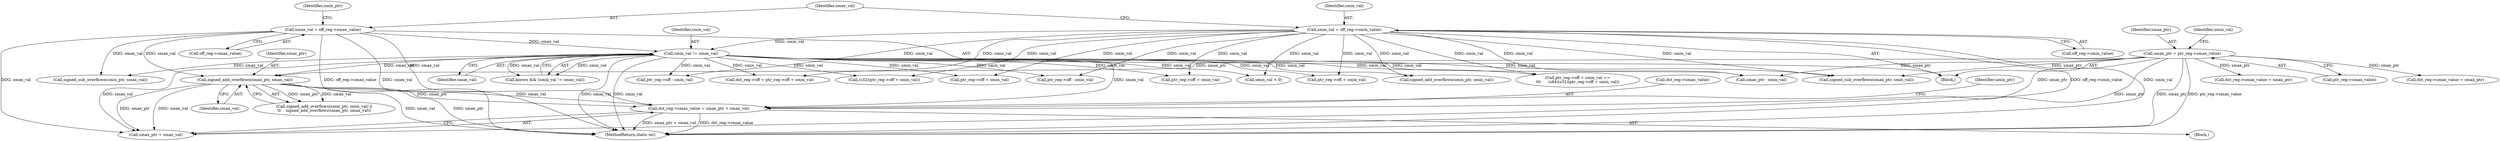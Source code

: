 digraph "0_linux_bb7f0f989ca7de1153bd128a40a71709e339fa03@integer" {
"1000445" [label="(Call,dst_reg->smax_value = smax_ptr + smax_val)"];
"1000154" [label="(Call,smax_ptr = ptr_reg->smax_value)"];
"1000422" [label="(Call,signed_add_overflows(smax_ptr, smax_val))"];
"1000206" [label="(Call,smin_val != smax_val)"];
"1000136" [label="(Call,smin_val = off_reg->smin_value)"];
"1000142" [label="(Call,smax_val = off_reg->smax_value)"];
"1000204" [label="(Call,known && (smin_val != smax_val))"];
"1000422" [label="(Call,signed_add_overflows(smax_ptr, smax_val))"];
"1000137" [label="(Identifier,smin_val)"];
"1000731" [label="(Call,smin_val < 0)"];
"1000404" [label="(Call,ptr_reg->off + smin_val)"];
"1000419" [label="(Call,signed_add_overflows(smin_ptr, smin_val))"];
"1000149" [label="(Identifier,smin_ptr)"];
"1000121" [label="(Block,)"];
"1000365" [label="(Call,(s32)(ptr_reg->off + smin_val))"];
"1000588" [label="(Call,dst_reg->smax_value = smax_ptr)"];
"1000156" [label="(Call,ptr_reg->smax_value)"];
"1000621" [label="(Call,ptr_reg->off - smin_val)"];
"1000449" [label="(Call,smax_ptr + smax_val)"];
"1000208" [label="(Identifier,smax_val)"];
"1000400" [label="(Call,dst_reg->off = ptr_reg->off + smin_val)"];
"1000666" [label="(Call,smax_ptr - smin_val)"];
"1000446" [label="(Call,dst_reg->smax_value)"];
"1000358" [label="(Call,ptr_reg->off + smin_val)"];
"1000367" [label="(Call,ptr_reg->off + smin_val)"];
"1000161" [label="(Identifier,umin_val)"];
"1000424" [label="(Identifier,smax_val)"];
"1000143" [label="(Identifier,smax_val)"];
"1000418" [label="(Call,signed_add_overflows(smin_ptr, smin_val) ||\n\t\t    signed_add_overflows(smax_ptr, smax_val))"];
"1000136" [label="(Call,smin_val = off_reg->smin_value)"];
"1000797" [label="(MethodReturn,static int)"];
"1000378" [label="(Call,dst_reg->smax_value = smax_ptr)"];
"1000639" [label="(Call,signed_sub_overflows(smax_ptr, smin_val))"];
"1000636" [label="(Call,signed_sub_overflows(smin_ptr, smax_val))"];
"1000155" [label="(Identifier,smax_ptr)"];
"1000437" [label="(Block,)"];
"1000138" [label="(Call,off_reg->smin_value)"];
"1000357" [label="(Call,ptr_reg->off + smin_val ==\n\t\t\t      (s64)(s32)(ptr_reg->off + smin_val))"];
"1000445" [label="(Call,dst_reg->smax_value = smax_ptr + smax_val)"];
"1000568" [label="(Call,ptr_reg->off - smin_val)"];
"1000206" [label="(Call,smin_val != smax_val)"];
"1000154" [label="(Call,smax_ptr = ptr_reg->smax_value)"];
"1000142" [label="(Call,smax_val = off_reg->smax_value)"];
"1000207" [label="(Identifier,smin_val)"];
"1000423" [label="(Identifier,smax_ptr)"];
"1000456" [label="(Identifier,umin_ptr)"];
"1000144" [label="(Call,off_reg->smax_value)"];
"1000445" -> "1000437"  [label="AST: "];
"1000445" -> "1000449"  [label="CFG: "];
"1000446" -> "1000445"  [label="AST: "];
"1000449" -> "1000445"  [label="AST: "];
"1000456" -> "1000445"  [label="CFG: "];
"1000445" -> "1000797"  [label="DDG: dst_reg->smax_value"];
"1000445" -> "1000797"  [label="DDG: smax_ptr + smax_val"];
"1000154" -> "1000445"  [label="DDG: smax_ptr"];
"1000422" -> "1000445"  [label="DDG: smax_ptr"];
"1000422" -> "1000445"  [label="DDG: smax_val"];
"1000206" -> "1000445"  [label="DDG: smax_val"];
"1000142" -> "1000445"  [label="DDG: smax_val"];
"1000154" -> "1000121"  [label="AST: "];
"1000154" -> "1000156"  [label="CFG: "];
"1000155" -> "1000154"  [label="AST: "];
"1000156" -> "1000154"  [label="AST: "];
"1000161" -> "1000154"  [label="CFG: "];
"1000154" -> "1000797"  [label="DDG: smax_ptr"];
"1000154" -> "1000797"  [label="DDG: ptr_reg->smax_value"];
"1000154" -> "1000378"  [label="DDG: smax_ptr"];
"1000154" -> "1000422"  [label="DDG: smax_ptr"];
"1000154" -> "1000449"  [label="DDG: smax_ptr"];
"1000154" -> "1000588"  [label="DDG: smax_ptr"];
"1000154" -> "1000639"  [label="DDG: smax_ptr"];
"1000154" -> "1000666"  [label="DDG: smax_ptr"];
"1000422" -> "1000418"  [label="AST: "];
"1000422" -> "1000424"  [label="CFG: "];
"1000423" -> "1000422"  [label="AST: "];
"1000424" -> "1000422"  [label="AST: "];
"1000418" -> "1000422"  [label="CFG: "];
"1000422" -> "1000797"  [label="DDG: smax_ptr"];
"1000422" -> "1000797"  [label="DDG: smax_val"];
"1000422" -> "1000418"  [label="DDG: smax_ptr"];
"1000422" -> "1000418"  [label="DDG: smax_val"];
"1000206" -> "1000422"  [label="DDG: smax_val"];
"1000142" -> "1000422"  [label="DDG: smax_val"];
"1000422" -> "1000449"  [label="DDG: smax_ptr"];
"1000422" -> "1000449"  [label="DDG: smax_val"];
"1000206" -> "1000204"  [label="AST: "];
"1000206" -> "1000208"  [label="CFG: "];
"1000207" -> "1000206"  [label="AST: "];
"1000208" -> "1000206"  [label="AST: "];
"1000204" -> "1000206"  [label="CFG: "];
"1000206" -> "1000797"  [label="DDG: smax_val"];
"1000206" -> "1000797"  [label="DDG: smin_val"];
"1000206" -> "1000204"  [label="DDG: smin_val"];
"1000206" -> "1000204"  [label="DDG: smax_val"];
"1000136" -> "1000206"  [label="DDG: smin_val"];
"1000142" -> "1000206"  [label="DDG: smax_val"];
"1000206" -> "1000357"  [label="DDG: smin_val"];
"1000206" -> "1000358"  [label="DDG: smin_val"];
"1000206" -> "1000365"  [label="DDG: smin_val"];
"1000206" -> "1000367"  [label="DDG: smin_val"];
"1000206" -> "1000400"  [label="DDG: smin_val"];
"1000206" -> "1000404"  [label="DDG: smin_val"];
"1000206" -> "1000419"  [label="DDG: smin_val"];
"1000206" -> "1000449"  [label="DDG: smax_val"];
"1000206" -> "1000568"  [label="DDG: smin_val"];
"1000206" -> "1000621"  [label="DDG: smin_val"];
"1000206" -> "1000636"  [label="DDG: smax_val"];
"1000206" -> "1000639"  [label="DDG: smin_val"];
"1000206" -> "1000666"  [label="DDG: smin_val"];
"1000206" -> "1000731"  [label="DDG: smin_val"];
"1000136" -> "1000121"  [label="AST: "];
"1000136" -> "1000138"  [label="CFG: "];
"1000137" -> "1000136"  [label="AST: "];
"1000138" -> "1000136"  [label="AST: "];
"1000143" -> "1000136"  [label="CFG: "];
"1000136" -> "1000797"  [label="DDG: off_reg->smin_value"];
"1000136" -> "1000797"  [label="DDG: smin_val"];
"1000136" -> "1000357"  [label="DDG: smin_val"];
"1000136" -> "1000358"  [label="DDG: smin_val"];
"1000136" -> "1000365"  [label="DDG: smin_val"];
"1000136" -> "1000367"  [label="DDG: smin_val"];
"1000136" -> "1000400"  [label="DDG: smin_val"];
"1000136" -> "1000404"  [label="DDG: smin_val"];
"1000136" -> "1000419"  [label="DDG: smin_val"];
"1000136" -> "1000568"  [label="DDG: smin_val"];
"1000136" -> "1000621"  [label="DDG: smin_val"];
"1000136" -> "1000639"  [label="DDG: smin_val"];
"1000136" -> "1000666"  [label="DDG: smin_val"];
"1000136" -> "1000731"  [label="DDG: smin_val"];
"1000142" -> "1000121"  [label="AST: "];
"1000142" -> "1000144"  [label="CFG: "];
"1000143" -> "1000142"  [label="AST: "];
"1000144" -> "1000142"  [label="AST: "];
"1000149" -> "1000142"  [label="CFG: "];
"1000142" -> "1000797"  [label="DDG: off_reg->smax_value"];
"1000142" -> "1000797"  [label="DDG: smax_val"];
"1000142" -> "1000449"  [label="DDG: smax_val"];
"1000142" -> "1000636"  [label="DDG: smax_val"];
}
